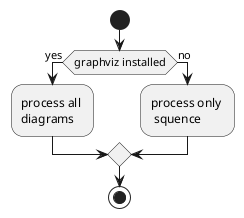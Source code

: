 @startuml
 start
 if (graphviz installed) then (yes)
 :process all \ndiagrams;
 else (no)
 :process only \n squence;
 endif
 stop


@enduml